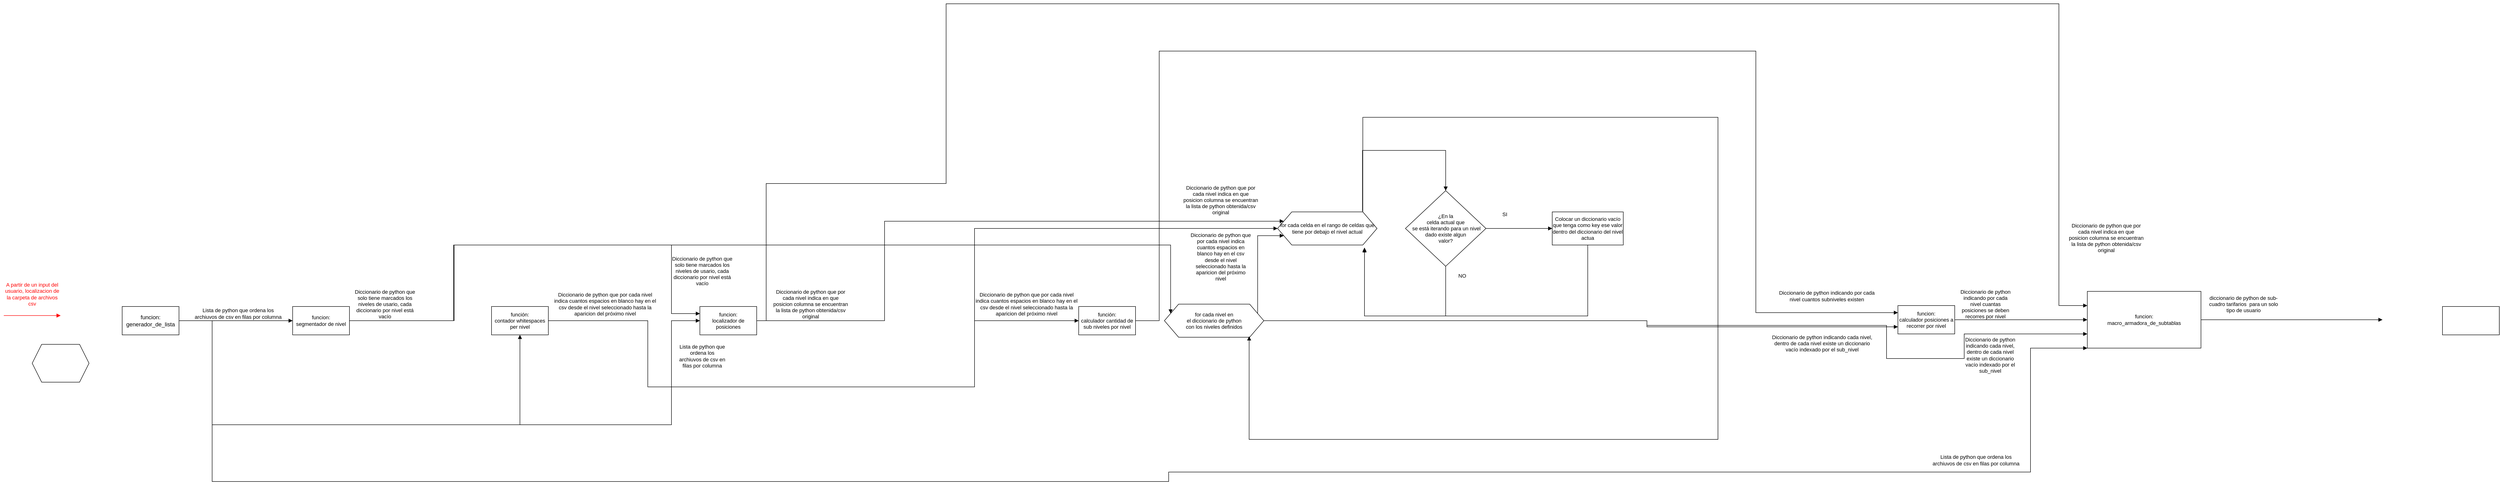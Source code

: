 <mxfile version="21.3.6" type="github">
  <diagram name="Página-1" id="Urwu7qwTcOLkvCBN5Y3i">
    <mxGraphModel dx="8580" dy="6349" grid="1" gridSize="10" guides="1" tooltips="1" connect="1" arrows="1" fold="1" page="1" pageScale="1" pageWidth="1654" pageHeight="1169" math="0" shadow="0">
      <root>
        <mxCell id="0" />
        <mxCell id="1" parent="0" />
        <mxCell id="-mFsq0soXuWweNvaHCEV-4" style="edgeStyle=orthogonalEdgeStyle;shape=connector;rounded=0;orthogonalLoop=1;jettySize=auto;html=1;labelBackgroundColor=default;strokeColor=#FF0000;fontFamily=Helvetica;fontSize=11;fontColor=default;endArrow=block;endFill=1;" edge="1" parent="1">
          <mxGeometry relative="1" as="geometry">
            <mxPoint x="150" y="259.13" as="targetPoint" />
            <mxPoint x="30" y="259.13" as="sourcePoint" />
          </mxGeometry>
        </mxCell>
        <mxCell id="-mFsq0soXuWweNvaHCEV-6" style="edgeStyle=orthogonalEdgeStyle;shape=connector;rounded=0;orthogonalLoop=1;jettySize=auto;html=1;labelBackgroundColor=default;strokeColor=default;fontFamily=Helvetica;fontSize=11;fontColor=default;endArrow=block;endFill=1;" edge="1" parent="1" source="-mFsq0soXuWweNvaHCEV-1" target="-mFsq0soXuWweNvaHCEV-8">
          <mxGeometry relative="1" as="geometry">
            <mxPoint x="710" y="270" as="targetPoint" />
          </mxGeometry>
        </mxCell>
        <mxCell id="-mFsq0soXuWweNvaHCEV-11" style="edgeStyle=orthogonalEdgeStyle;shape=connector;rounded=0;orthogonalLoop=1;jettySize=auto;html=1;labelBackgroundColor=default;strokeColor=default;fontFamily=Helvetica;fontSize=11;fontColor=default;endArrow=block;endFill=1;" edge="1" parent="1" source="-mFsq0soXuWweNvaHCEV-1" target="-mFsq0soXuWweNvaHCEV-13">
          <mxGeometry relative="1" as="geometry">
            <mxPoint x="960" y="460" as="targetPoint" />
            <Array as="points">
              <mxPoint x="470" y="270" />
              <mxPoint x="470" y="490" />
              <mxPoint x="1120" y="490" />
            </Array>
          </mxGeometry>
        </mxCell>
        <mxCell id="-mFsq0soXuWweNvaHCEV-17" style="edgeStyle=orthogonalEdgeStyle;shape=connector;rounded=0;orthogonalLoop=1;jettySize=auto;html=1;labelBackgroundColor=default;strokeColor=default;fontFamily=Helvetica;fontSize=11;fontColor=default;endArrow=block;endFill=1;entryX=0;entryY=0.5;entryDx=0;entryDy=0;" edge="1" parent="1" source="-mFsq0soXuWweNvaHCEV-1" target="-mFsq0soXuWweNvaHCEV-16">
          <mxGeometry relative="1" as="geometry">
            <mxPoint x="1470" y="360" as="targetPoint" />
            <Array as="points">
              <mxPoint x="470" y="270" />
              <mxPoint x="470" y="490" />
              <mxPoint x="1440" y="490" />
              <mxPoint x="1440" y="270" />
            </Array>
          </mxGeometry>
        </mxCell>
        <mxCell id="-mFsq0soXuWweNvaHCEV-52" style="edgeStyle=orthogonalEdgeStyle;shape=connector;rounded=0;orthogonalLoop=1;jettySize=auto;html=1;labelBackgroundColor=default;strokeColor=default;fontFamily=Helvetica;fontSize=11;fontColor=default;endArrow=block;endFill=1;entryX=0;entryY=1;entryDx=0;entryDy=0;" edge="1" parent="1" source="-mFsq0soXuWweNvaHCEV-1" target="-mFsq0soXuWweNvaHCEV-49">
          <mxGeometry relative="1" as="geometry">
            <mxPoint x="2772.286" y="560" as="targetPoint" />
            <Array as="points">
              <mxPoint x="470" y="270" />
              <mxPoint x="470" y="610" />
              <mxPoint x="2490" y="610" />
              <mxPoint x="2490" y="590" />
              <mxPoint x="4310" y="590" />
              <mxPoint x="4310" y="328" />
            </Array>
          </mxGeometry>
        </mxCell>
        <mxCell id="-mFsq0soXuWweNvaHCEV-1" value="funcion:&lt;br&gt;generador_de_lista" style="rounded=0;whiteSpace=wrap;html=1;" vertex="1" parent="1">
          <mxGeometry x="280" y="240" width="120" height="60" as="geometry" />
        </mxCell>
        <mxCell id="-mFsq0soXuWweNvaHCEV-5" value="A partir de un input del usuario, localizacion de la carpeta de archivos csv" style="text;html=1;strokeColor=none;fillColor=none;align=center;verticalAlign=middle;whiteSpace=wrap;rounded=0;fontSize=11;fontFamily=Helvetica;fontColor=#FF0000;" vertex="1" parent="1">
          <mxGeometry x="30" y="199.13" width="120" height="30" as="geometry" />
        </mxCell>
        <mxCell id="-mFsq0soXuWweNvaHCEV-7" value="Lista de python que ordena los archiuvos de csv en filas por columna" style="text;html=1;strokeColor=none;fillColor=none;align=center;verticalAlign=middle;whiteSpace=wrap;rounded=0;fontSize=11;fontFamily=Helvetica;fontColor=default;" vertex="1" parent="1">
          <mxGeometry x="430" y="240" width="190" height="30" as="geometry" />
        </mxCell>
        <mxCell id="-mFsq0soXuWweNvaHCEV-10" style="edgeStyle=orthogonalEdgeStyle;shape=connector;rounded=0;orthogonalLoop=1;jettySize=auto;html=1;labelBackgroundColor=default;strokeColor=default;fontFamily=Helvetica;fontSize=11;fontColor=default;endArrow=block;endFill=1;entryX=0;entryY=0.25;entryDx=0;entryDy=0;" edge="1" parent="1" source="-mFsq0soXuWweNvaHCEV-8" target="-mFsq0soXuWweNvaHCEV-16">
          <mxGeometry relative="1" as="geometry">
            <mxPoint x="1480" y="130" as="targetPoint" />
            <Array as="points">
              <mxPoint x="980" y="270" />
              <mxPoint x="980" y="110" />
              <mxPoint x="1440" y="110" />
              <mxPoint x="1440" y="255" />
            </Array>
          </mxGeometry>
        </mxCell>
        <mxCell id="-mFsq0soXuWweNvaHCEV-25" style="edgeStyle=orthogonalEdgeStyle;shape=connector;rounded=0;orthogonalLoop=1;jettySize=auto;html=1;labelBackgroundColor=default;strokeColor=default;fontFamily=Helvetica;fontSize=11;fontColor=default;endArrow=block;endFill=1;entryX=0;entryY=0.25;entryDx=0;entryDy=0;" edge="1" parent="1" source="-mFsq0soXuWweNvaHCEV-8" target="-mFsq0soXuWweNvaHCEV-24">
          <mxGeometry relative="1" as="geometry">
            <mxPoint x="2480" y="110" as="targetPoint" />
            <Array as="points">
              <mxPoint x="981" y="270" />
              <mxPoint x="981" y="110" />
              <mxPoint x="2494" y="110" />
            </Array>
          </mxGeometry>
        </mxCell>
        <mxCell id="-mFsq0soXuWweNvaHCEV-8" value="funcion:&lt;br&gt;segmentador de nivel" style="rounded=0;whiteSpace=wrap;html=1;fontFamily=Helvetica;fontSize=11;fontColor=default;" vertex="1" parent="1">
          <mxGeometry x="640" y="240" width="120" height="60" as="geometry" />
        </mxCell>
        <mxCell id="-mFsq0soXuWweNvaHCEV-9" value="Diccionario de python que solo tiene marcados los niveles de usario, cada diccionario por nivel está vacío" style="text;html=1;strokeColor=none;fillColor=none;align=center;verticalAlign=middle;whiteSpace=wrap;rounded=0;fontSize=11;fontFamily=Helvetica;fontColor=default;" vertex="1" parent="1">
          <mxGeometry x="760" y="220" width="150" height="30" as="geometry" />
        </mxCell>
        <mxCell id="-mFsq0soXuWweNvaHCEV-12" value="" style="shape=hexagon;perimeter=hexagonPerimeter2;whiteSpace=wrap;html=1;fixedSize=1;fontFamily=Helvetica;fontSize=11;fontColor=default;" vertex="1" parent="1">
          <mxGeometry x="90" y="320" width="120" height="80" as="geometry" />
        </mxCell>
        <mxCell id="-mFsq0soXuWweNvaHCEV-14" style="edgeStyle=orthogonalEdgeStyle;shape=connector;rounded=0;orthogonalLoop=1;jettySize=auto;html=1;labelBackgroundColor=default;strokeColor=default;fontFamily=Helvetica;fontSize=11;fontColor=default;endArrow=block;endFill=1;entryX=0;entryY=0.5;entryDx=0;entryDy=0;" edge="1" parent="1" source="-mFsq0soXuWweNvaHCEV-13" target="-mFsq0soXuWweNvaHCEV-20">
          <mxGeometry relative="1" as="geometry">
            <mxPoint x="1690" y="400" as="targetPoint" />
            <Array as="points">
              <mxPoint x="1390" y="270" />
              <mxPoint x="1390" y="410" />
              <mxPoint x="2080" y="410" />
              <mxPoint x="2080" y="270" />
            </Array>
          </mxGeometry>
        </mxCell>
        <mxCell id="-mFsq0soXuWweNvaHCEV-28" style="edgeStyle=orthogonalEdgeStyle;shape=connector;rounded=0;orthogonalLoop=1;jettySize=auto;html=1;labelBackgroundColor=default;strokeColor=default;fontFamily=Helvetica;fontSize=11;fontColor=default;endArrow=block;endFill=1;entryX=0;entryY=0.5;entryDx=0;entryDy=0;" edge="1" parent="1" source="-mFsq0soXuWweNvaHCEV-13" target="-mFsq0soXuWweNvaHCEV-27">
          <mxGeometry relative="1" as="geometry">
            <mxPoint x="2080" y="440" as="targetPoint" />
            <Array as="points">
              <mxPoint x="1390" y="270" />
              <mxPoint x="1390" y="410" />
              <mxPoint x="2080" y="410" />
              <mxPoint x="2080" y="75" />
            </Array>
          </mxGeometry>
        </mxCell>
        <mxCell id="-mFsq0soXuWweNvaHCEV-13" value="función:&lt;br&gt;contador whitespaces per nivel" style="rounded=0;whiteSpace=wrap;html=1;fontFamily=Helvetica;fontSize=11;fontColor=default;" vertex="1" parent="1">
          <mxGeometry x="1060" y="240" width="120" height="60" as="geometry" />
        </mxCell>
        <mxCell id="-mFsq0soXuWweNvaHCEV-15" value="Diccionario de python que por cada nivel indica cuantos espacios en blanco hay en el csv desde el nivel seleccionado hasta la aparicion del próximo nivel" style="text;html=1;strokeColor=none;fillColor=none;align=center;verticalAlign=middle;whiteSpace=wrap;rounded=0;fontSize=11;fontFamily=Helvetica;fontColor=default;" vertex="1" parent="1">
          <mxGeometry x="1190" y="220" width="220" height="30" as="geometry" />
        </mxCell>
        <mxCell id="-mFsq0soXuWweNvaHCEV-22" style="edgeStyle=orthogonalEdgeStyle;shape=connector;rounded=0;orthogonalLoop=1;jettySize=auto;html=1;labelBackgroundColor=default;strokeColor=default;fontFamily=Helvetica;fontSize=11;fontColor=default;endArrow=block;endFill=1;entryX=0;entryY=0.25;entryDx=0;entryDy=0;" edge="1" parent="1" source="-mFsq0soXuWweNvaHCEV-16" target="-mFsq0soXuWweNvaHCEV-27">
          <mxGeometry relative="1" as="geometry">
            <mxPoint x="2050" y="-80" as="targetPoint" />
            <Array as="points">
              <mxPoint x="1890" y="270" />
              <mxPoint x="1890" y="60" />
            </Array>
          </mxGeometry>
        </mxCell>
        <mxCell id="-mFsq0soXuWweNvaHCEV-56" style="edgeStyle=orthogonalEdgeStyle;shape=connector;rounded=0;orthogonalLoop=1;jettySize=auto;html=1;labelBackgroundColor=default;strokeColor=default;fontFamily=Helvetica;fontSize=11;fontColor=default;endArrow=block;endFill=1;entryX=0;entryY=0.25;entryDx=0;entryDy=0;" edge="1" parent="1" source="-mFsq0soXuWweNvaHCEV-16" target="-mFsq0soXuWweNvaHCEV-49">
          <mxGeometry relative="1" as="geometry">
            <mxPoint x="4020" y="-60" as="targetPoint" />
            <Array as="points">
              <mxPoint x="1640" y="270" />
              <mxPoint x="1640" y="-20" />
              <mxPoint x="2020" y="-20" />
              <mxPoint x="2020" y="-400" />
              <mxPoint x="4370" y="-400" />
              <mxPoint x="4370" y="238" />
            </Array>
          </mxGeometry>
        </mxCell>
        <mxCell id="-mFsq0soXuWweNvaHCEV-16" value="funcion:&lt;br&gt;localizador de posiciones" style="rounded=0;whiteSpace=wrap;html=1;fontFamily=Helvetica;fontSize=11;fontColor=default;" vertex="1" parent="1">
          <mxGeometry x="1500" y="240" width="120" height="60" as="geometry" />
        </mxCell>
        <mxCell id="-mFsq0soXuWweNvaHCEV-18" value="Diccionario de python que solo tiene marcados los niveles de usario, cada diccionario por nivel está vacío" style="text;html=1;strokeColor=none;fillColor=none;align=center;verticalAlign=middle;whiteSpace=wrap;rounded=0;fontSize=11;fontFamily=Helvetica;fontColor=default;" vertex="1" parent="1">
          <mxGeometry x="1430" y="150" width="150" height="30" as="geometry" />
        </mxCell>
        <mxCell id="-mFsq0soXuWweNvaHCEV-19" value="Lista de python que ordena los archiuvos de csv en filas por columna" style="text;html=1;strokeColor=none;fillColor=none;align=center;verticalAlign=middle;whiteSpace=wrap;rounded=0;fontSize=11;fontFamily=Helvetica;fontColor=default;" vertex="1" parent="1">
          <mxGeometry x="1455" y="330" width="100" height="30" as="geometry" />
        </mxCell>
        <mxCell id="-mFsq0soXuWweNvaHCEV-44" style="edgeStyle=orthogonalEdgeStyle;shape=connector;rounded=0;orthogonalLoop=1;jettySize=auto;html=1;labelBackgroundColor=default;strokeColor=default;fontFamily=Helvetica;fontSize=11;fontColor=default;endArrow=block;endFill=1;entryX=0;entryY=0.25;entryDx=0;entryDy=0;" edge="1" parent="1" source="-mFsq0soXuWweNvaHCEV-20" target="-mFsq0soXuWweNvaHCEV-43">
          <mxGeometry relative="1" as="geometry">
            <mxPoint x="3830" y="220" as="targetPoint" />
            <Array as="points">
              <mxPoint x="2470" y="270" />
              <mxPoint x="2470" y="-300" />
              <mxPoint x="3730" y="-300" />
              <mxPoint x="3730" y="253" />
            </Array>
          </mxGeometry>
        </mxCell>
        <mxCell id="-mFsq0soXuWweNvaHCEV-20" value="función:&lt;br&gt;calculador cantidad de sub niveles por nivel" style="rounded=0;whiteSpace=wrap;html=1;fontFamily=Helvetica;fontSize=11;fontColor=default;" vertex="1" parent="1">
          <mxGeometry x="2300" y="240" width="120" height="60" as="geometry" />
        </mxCell>
        <mxCell id="-mFsq0soXuWweNvaHCEV-21" value="Diccionario de python que por cada nivel indica cuantos espacios en blanco hay en el csv desde el nivel seleccionado hasta la aparicion del próximo nivel" style="text;html=1;strokeColor=none;fillColor=none;align=center;verticalAlign=middle;whiteSpace=wrap;rounded=0;fontSize=11;fontFamily=Helvetica;fontColor=default;" vertex="1" parent="1">
          <mxGeometry x="2080" y="220" width="220" height="30" as="geometry" />
        </mxCell>
        <mxCell id="-mFsq0soXuWweNvaHCEV-23" value="Diccionario de python que por cada nivel indica en que posicion columna se encuentran la lista de python obtenida/csv original" style="text;html=1;strokeColor=none;fillColor=none;align=center;verticalAlign=middle;whiteSpace=wrap;rounded=0;fontSize=11;fontFamily=Helvetica;fontColor=default;" vertex="1" parent="1">
          <mxGeometry x="1654" y="220" width="160" height="30" as="geometry" />
        </mxCell>
        <mxCell id="-mFsq0soXuWweNvaHCEV-26" style="edgeStyle=orthogonalEdgeStyle;shape=connector;rounded=0;orthogonalLoop=1;jettySize=auto;html=1;exitX=1;exitY=0.25;exitDx=0;exitDy=0;labelBackgroundColor=default;strokeColor=default;fontFamily=Helvetica;fontSize=11;fontColor=default;endArrow=block;endFill=1;entryX=0;entryY=0.75;entryDx=0;entryDy=0;" edge="1" parent="1" source="-mFsq0soXuWweNvaHCEV-24" target="-mFsq0soXuWweNvaHCEV-27">
          <mxGeometry relative="1" as="geometry">
            <mxPoint x="2678" y="110" as="targetPoint" />
            <Array as="points">
              <mxPoint x="2678" y="90" />
            </Array>
          </mxGeometry>
        </mxCell>
        <mxCell id="-mFsq0soXuWweNvaHCEV-40" style="edgeStyle=orthogonalEdgeStyle;shape=connector;rounded=0;orthogonalLoop=1;jettySize=auto;html=1;labelBackgroundColor=default;strokeColor=default;fontFamily=Helvetica;fontSize=11;fontColor=default;endArrow=block;endFill=1;entryX=0;entryY=0.75;entryDx=0;entryDy=0;" edge="1" parent="1" source="-mFsq0soXuWweNvaHCEV-24" target="-mFsq0soXuWweNvaHCEV-43">
          <mxGeometry relative="1" as="geometry">
            <mxPoint x="3890" y="280" as="targetPoint" />
            <Array as="points">
              <mxPoint x="3500" y="270" />
              <mxPoint x="3500" y="283" />
            </Array>
          </mxGeometry>
        </mxCell>
        <mxCell id="-mFsq0soXuWweNvaHCEV-58" style="edgeStyle=orthogonalEdgeStyle;shape=connector;rounded=0;orthogonalLoop=1;jettySize=auto;html=1;labelBackgroundColor=default;strokeColor=default;fontFamily=Helvetica;fontSize=11;fontColor=default;endArrow=block;endFill=1;entryX=0;entryY=0.75;entryDx=0;entryDy=0;" edge="1" parent="1" source="-mFsq0soXuWweNvaHCEV-24" target="-mFsq0soXuWweNvaHCEV-49">
          <mxGeometry relative="1" as="geometry">
            <mxPoint x="4390.97" y="300" as="targetPoint" />
            <Array as="points">
              <mxPoint x="3500" y="270" />
              <mxPoint x="3500" y="280" />
              <mxPoint x="4006" y="280" />
              <mxPoint x="4006" y="350" />
              <mxPoint x="4170" y="350" />
              <mxPoint x="4170" y="298" />
            </Array>
          </mxGeometry>
        </mxCell>
        <mxCell id="-mFsq0soXuWweNvaHCEV-24" value="for cada nivel en &lt;br&gt;el diccionario de python &lt;br&gt;con los niveles definidos" style="shape=hexagon;perimeter=hexagonPerimeter2;whiteSpace=wrap;html=1;fixedSize=1;fontFamily=Helvetica;fontSize=11;fontColor=default;size=30;" vertex="1" parent="1">
          <mxGeometry x="2481" y="235" width="210" height="70" as="geometry" />
        </mxCell>
        <mxCell id="-mFsq0soXuWweNvaHCEV-36" style="edgeStyle=orthogonalEdgeStyle;shape=connector;rounded=0;orthogonalLoop=1;jettySize=auto;html=1;labelBackgroundColor=default;strokeColor=default;fontFamily=Helvetica;fontSize=11;fontColor=default;endArrow=block;endFill=1;exitX=0.854;exitY=-0.019;exitDx=0;exitDy=0;exitPerimeter=0;entryX=0.5;entryY=0;entryDx=0;entryDy=0;" edge="1" parent="1" source="-mFsq0soXuWweNvaHCEV-27" target="-mFsq0soXuWweNvaHCEV-29">
          <mxGeometry relative="1" as="geometry">
            <mxPoint x="3000" y="-80" as="targetPoint" />
            <Array as="points">
              <mxPoint x="2899" y="-90" />
              <mxPoint x="3075" y="-90" />
            </Array>
          </mxGeometry>
        </mxCell>
        <mxCell id="-mFsq0soXuWweNvaHCEV-41" style="edgeStyle=orthogonalEdgeStyle;shape=connector;rounded=0;orthogonalLoop=1;jettySize=auto;html=1;labelBackgroundColor=default;strokeColor=default;fontFamily=Helvetica;fontSize=11;fontColor=default;endArrow=block;endFill=1;entryX=0.852;entryY=0.973;entryDx=0;entryDy=0;entryPerimeter=0;" edge="1" parent="1" source="-mFsq0soXuWweNvaHCEV-27" target="-mFsq0soXuWweNvaHCEV-24">
          <mxGeometry relative="1" as="geometry">
            <mxPoint x="3590" y="521.333" as="targetPoint" />
            <Array as="points">
              <mxPoint x="2900" y="-160" />
              <mxPoint x="3650" y="-160" />
              <mxPoint x="3650" y="521" />
              <mxPoint x="2660" y="521" />
            </Array>
          </mxGeometry>
        </mxCell>
        <mxCell id="-mFsq0soXuWweNvaHCEV-27" value="for cada celda en el rango de celdas que tiene por debajo el nivel actual" style="shape=hexagon;perimeter=hexagonPerimeter2;whiteSpace=wrap;html=1;fixedSize=1;fontFamily=Helvetica;fontSize=11;fontColor=default;size=30;" vertex="1" parent="1">
          <mxGeometry x="2720" y="40" width="210" height="70" as="geometry" />
        </mxCell>
        <mxCell id="-mFsq0soXuWweNvaHCEV-31" style="edgeStyle=orthogonalEdgeStyle;shape=connector;rounded=0;orthogonalLoop=1;jettySize=auto;html=1;labelBackgroundColor=default;strokeColor=default;fontFamily=Helvetica;fontSize=11;fontColor=default;endArrow=block;endFill=1;" edge="1" parent="1" source="-mFsq0soXuWweNvaHCEV-29" target="-mFsq0soXuWweNvaHCEV-33">
          <mxGeometry relative="1" as="geometry">
            <mxPoint x="3280" y="75" as="targetPoint" />
          </mxGeometry>
        </mxCell>
        <mxCell id="-mFsq0soXuWweNvaHCEV-32" style="edgeStyle=orthogonalEdgeStyle;shape=connector;rounded=0;orthogonalLoop=1;jettySize=auto;html=1;labelBackgroundColor=default;strokeColor=default;fontFamily=Helvetica;fontSize=11;fontColor=default;endArrow=block;endFill=1;entryX=0.874;entryY=1.077;entryDx=0;entryDy=0;entryPerimeter=0;" edge="1" parent="1" source="-mFsq0soXuWweNvaHCEV-29" target="-mFsq0soXuWweNvaHCEV-27">
          <mxGeometry relative="1" as="geometry">
            <mxPoint x="3050" y="320" as="targetPoint" />
            <Array as="points">
              <mxPoint x="3075" y="260" />
              <mxPoint x="2903" y="260" />
            </Array>
          </mxGeometry>
        </mxCell>
        <mxCell id="-mFsq0soXuWweNvaHCEV-29" value="¿En la &lt;br&gt;celda actual que&lt;br&gt;&amp;nbsp;se está iterando para un nivel dado existe algun &lt;br&gt;valor?" style="rhombus;whiteSpace=wrap;html=1;fontFamily=Helvetica;fontSize=11;fontColor=default;" vertex="1" parent="1">
          <mxGeometry x="2990" y="-5" width="170" height="160" as="geometry" />
        </mxCell>
        <mxCell id="-mFsq0soXuWweNvaHCEV-39" style="edgeStyle=orthogonalEdgeStyle;shape=connector;rounded=0;orthogonalLoop=1;jettySize=auto;html=1;labelBackgroundColor=default;strokeColor=default;fontFamily=Helvetica;fontSize=11;fontColor=default;endArrow=block;endFill=1;entryX=0.874;entryY=1.1;entryDx=0;entryDy=0;entryPerimeter=0;" edge="1" parent="1" source="-mFsq0soXuWweNvaHCEV-33" target="-mFsq0soXuWweNvaHCEV-27">
          <mxGeometry relative="1" as="geometry">
            <mxPoint x="3320" y="330" as="targetPoint" />
            <Array as="points">
              <mxPoint x="3375" y="260" />
              <mxPoint x="2903" y="260" />
            </Array>
          </mxGeometry>
        </mxCell>
        <mxCell id="-mFsq0soXuWweNvaHCEV-33" value="Colocar un diccionario vacío que tenga como key ese valor dentro del diccionario del nivel actua" style="rounded=0;whiteSpace=wrap;html=1;fontFamily=Helvetica;fontSize=11;fontColor=default;" vertex="1" parent="1">
          <mxGeometry x="3300" y="40" width="150" height="70" as="geometry" />
        </mxCell>
        <mxCell id="-mFsq0soXuWweNvaHCEV-34" value="SI" style="text;html=1;strokeColor=none;fillColor=none;align=center;verticalAlign=middle;whiteSpace=wrap;rounded=0;fontSize=11;fontFamily=Helvetica;fontColor=default;" vertex="1" parent="1">
          <mxGeometry x="3170" y="30" width="60" height="30" as="geometry" />
        </mxCell>
        <mxCell id="-mFsq0soXuWweNvaHCEV-37" value="NO" style="text;html=1;strokeColor=none;fillColor=none;align=center;verticalAlign=middle;whiteSpace=wrap;rounded=0;fontSize=11;fontFamily=Helvetica;fontColor=default;" vertex="1" parent="1">
          <mxGeometry x="3080" y="160" width="60" height="30" as="geometry" />
        </mxCell>
        <mxCell id="-mFsq0soXuWweNvaHCEV-42" value="Diccionario de python indicando cada nivel, dentro de cada nivel existe un diccionario vacío indexado por el sub_nivel" style="text;html=1;strokeColor=none;fillColor=none;align=center;verticalAlign=middle;whiteSpace=wrap;rounded=0;fontSize=11;fontFamily=Helvetica;fontColor=default;" vertex="1" parent="1">
          <mxGeometry x="3760" y="303" width="220" height="30" as="geometry" />
        </mxCell>
        <mxCell id="-mFsq0soXuWweNvaHCEV-50" style="edgeStyle=orthogonalEdgeStyle;shape=connector;rounded=0;orthogonalLoop=1;jettySize=auto;html=1;entryX=0;entryY=0.5;entryDx=0;entryDy=0;labelBackgroundColor=default;strokeColor=default;fontFamily=Helvetica;fontSize=11;fontColor=default;endArrow=block;endFill=1;" edge="1" parent="1" source="-mFsq0soXuWweNvaHCEV-43" target="-mFsq0soXuWweNvaHCEV-49">
          <mxGeometry relative="1" as="geometry" />
        </mxCell>
        <mxCell id="-mFsq0soXuWweNvaHCEV-43" value="funcion:&lt;br&gt;calculador posiciones a recorrer por nivel" style="rounded=0;whiteSpace=wrap;html=1;fontFamily=Helvetica;fontSize=11;fontColor=default;" vertex="1" parent="1">
          <mxGeometry x="4030" y="238" width="120" height="60" as="geometry" />
        </mxCell>
        <mxCell id="-mFsq0soXuWweNvaHCEV-46" value="Diccionario de python indicando por cada nivel cuantos subniveles existen" style="text;html=1;strokeColor=none;fillColor=none;align=center;verticalAlign=middle;whiteSpace=wrap;rounded=0;fontSize=11;fontFamily=Helvetica;fontColor=default;" vertex="1" parent="1">
          <mxGeometry x="3770" y="203" width="220" height="30" as="geometry" />
        </mxCell>
        <mxCell id="-mFsq0soXuWweNvaHCEV-47" value="Diccionario de python que por cada nivel indica en que posicion columna se encuentran la lista de python obtenida/csv original" style="text;html=1;strokeColor=none;fillColor=none;align=center;verticalAlign=middle;whiteSpace=wrap;rounded=0;fontSize=11;fontFamily=Helvetica;fontColor=default;" vertex="1" parent="1">
          <mxGeometry x="2520" width="160" height="30" as="geometry" />
        </mxCell>
        <mxCell id="-mFsq0soXuWweNvaHCEV-48" value="Diccionario de python que por cada nivel indica cuantos espacios en blanco hay en el csv desde el nivel seleccionado hasta la aparicion del próximo nivel" style="text;html=1;strokeColor=none;fillColor=none;align=center;verticalAlign=middle;whiteSpace=wrap;rounded=0;fontSize=11;fontFamily=Helvetica;fontColor=default;" vertex="1" parent="1">
          <mxGeometry x="2535" y="120" width="130" height="30" as="geometry" />
        </mxCell>
        <mxCell id="-mFsq0soXuWweNvaHCEV-60" style="edgeStyle=orthogonalEdgeStyle;shape=connector;rounded=0;orthogonalLoop=1;jettySize=auto;html=1;labelBackgroundColor=default;strokeColor=default;fontFamily=Helvetica;fontSize=11;fontColor=default;endArrow=block;endFill=1;" edge="1" parent="1" source="-mFsq0soXuWweNvaHCEV-49">
          <mxGeometry relative="1" as="geometry">
            <mxPoint x="5053.333" y="268" as="targetPoint" />
          </mxGeometry>
        </mxCell>
        <mxCell id="-mFsq0soXuWweNvaHCEV-49" value="funcion:&lt;br&gt;macro_armadora_de_subtablas" style="rounded=0;whiteSpace=wrap;html=1;fontFamily=Helvetica;fontSize=11;fontColor=default;" vertex="1" parent="1">
          <mxGeometry x="4430" y="208" width="240" height="120" as="geometry" />
        </mxCell>
        <mxCell id="-mFsq0soXuWweNvaHCEV-51" value="Diccionario de python indicando por cada nivel cuantas posiciones se deben recorres por nivel" style="text;html=1;strokeColor=none;fillColor=none;align=center;verticalAlign=middle;whiteSpace=wrap;rounded=0;fontSize=11;fontFamily=Helvetica;fontColor=default;" vertex="1" parent="1">
          <mxGeometry x="4160" y="220" width="110" height="30" as="geometry" />
        </mxCell>
        <mxCell id="-mFsq0soXuWweNvaHCEV-54" value="diccionario de python de sub-cuadro tarifarios&amp;nbsp; para un solo tipo de usuario" style="text;html=1;strokeColor=none;fillColor=none;align=center;verticalAlign=middle;whiteSpace=wrap;rounded=0;fontSize=11;fontFamily=Helvetica;fontColor=default;" vertex="1" parent="1">
          <mxGeometry x="4680" y="220" width="160" height="30" as="geometry" />
        </mxCell>
        <mxCell id="-mFsq0soXuWweNvaHCEV-55" value="Lista de python que ordena los archiuvos de csv en filas por columna" style="text;html=1;strokeColor=none;fillColor=none;align=center;verticalAlign=middle;whiteSpace=wrap;rounded=0;fontSize=11;fontFamily=Helvetica;fontColor=default;" vertex="1" parent="1">
          <mxGeometry x="4100" y="550" width="190" height="30" as="geometry" />
        </mxCell>
        <mxCell id="-mFsq0soXuWweNvaHCEV-57" value="Diccionario de python que por cada nivel indica en que posicion columna se encuentran la lista de python obtenida/csv original" style="text;html=1;strokeColor=none;fillColor=none;align=center;verticalAlign=middle;whiteSpace=wrap;rounded=0;fontSize=11;fontFamily=Helvetica;fontColor=default;" vertex="1" parent="1">
          <mxGeometry x="4390" y="80" width="160" height="30" as="geometry" />
        </mxCell>
        <mxCell id="-mFsq0soXuWweNvaHCEV-59" value="Diccionario de python indicando cada nivel, dentro de cada nivel existe un diccionario vacío indexado por el sub_nivel" style="text;html=1;strokeColor=none;fillColor=none;align=center;verticalAlign=middle;whiteSpace=wrap;rounded=0;fontSize=11;fontFamily=Helvetica;fontColor=default;" vertex="1" parent="1">
          <mxGeometry x="4160" y="328" width="130" height="30" as="geometry" />
        </mxCell>
        <mxCell id="-mFsq0soXuWweNvaHCEV-61" value="" style="rounded=0;whiteSpace=wrap;html=1;fontFamily=Helvetica;fontSize=11;fontColor=default;" vertex="1" parent="1">
          <mxGeometry x="5180" y="240" width="120" height="60" as="geometry" />
        </mxCell>
      </root>
    </mxGraphModel>
  </diagram>
</mxfile>
